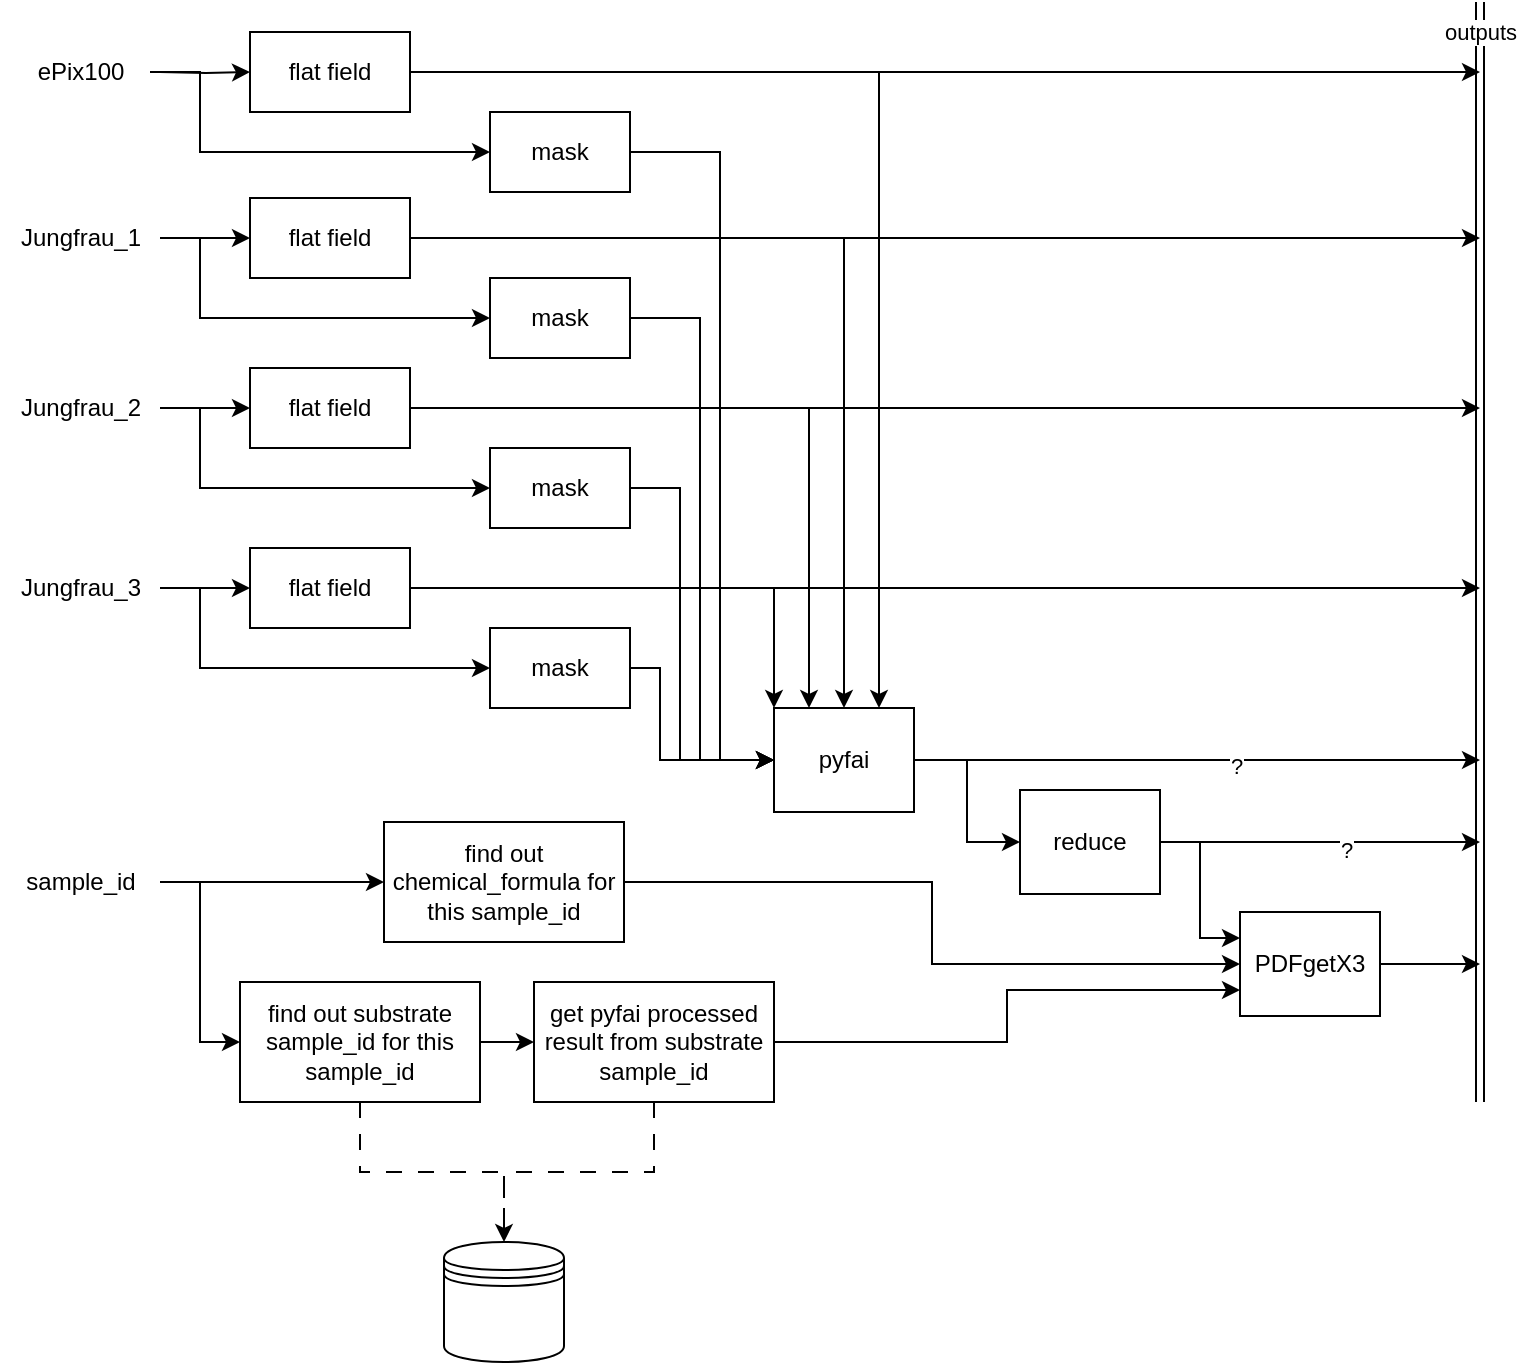 <mxfile version="21.5.1" type="github">
  <diagram name="Page-1" id="lhWWaMpEu8fQ6LXQEqeM">
    <mxGraphModel dx="1127" dy="686" grid="1" gridSize="10" guides="1" tooltips="1" connect="1" arrows="1" fold="1" page="1" pageScale="1" pageWidth="827" pageHeight="1169" math="0" shadow="0">
      <root>
        <mxCell id="0" />
        <mxCell id="1" parent="0" />
        <mxCell id="IkbrlV8vESrTVHvmI2JB-5" value="" style="edgeStyle=orthogonalEdgeStyle;rounded=0;orthogonalLoop=1;jettySize=auto;html=1;" parent="1" source="IkbrlV8vESrTVHvmI2JB-1" target="IkbrlV8vESrTVHvmI2JB-4" edge="1">
          <mxGeometry relative="1" as="geometry" />
        </mxCell>
        <mxCell id="YUZyJieERLatUHZrbaA8-7" style="edgeStyle=orthogonalEdgeStyle;rounded=0;orthogonalLoop=1;jettySize=auto;html=1;entryX=0;entryY=0.5;entryDx=0;entryDy=0;" edge="1" parent="1" source="IkbrlV8vESrTVHvmI2JB-1" target="IkbrlV8vESrTVHvmI2JB-10">
          <mxGeometry relative="1" as="geometry">
            <Array as="points">
              <mxPoint x="110" y="128" />
              <mxPoint x="110" y="168" />
            </Array>
          </mxGeometry>
        </mxCell>
        <mxCell id="IkbrlV8vESrTVHvmI2JB-1" value="Jungfrau_1" style="text;html=1;align=center;verticalAlign=middle;resizable=0;points=[];autosize=1;strokeColor=none;fillColor=none;" parent="1" vertex="1">
          <mxGeometry x="10" y="113" width="80" height="30" as="geometry" />
        </mxCell>
        <mxCell id="IkbrlV8vESrTVHvmI2JB-7" value="" style="edgeStyle=orthogonalEdgeStyle;rounded=0;orthogonalLoop=1;jettySize=auto;html=1;" parent="1" source="IkbrlV8vESrTVHvmI2JB-2" target="IkbrlV8vESrTVHvmI2JB-6" edge="1">
          <mxGeometry relative="1" as="geometry" />
        </mxCell>
        <mxCell id="YUZyJieERLatUHZrbaA8-8" style="edgeStyle=orthogonalEdgeStyle;rounded=0;orthogonalLoop=1;jettySize=auto;html=1;entryX=0;entryY=0.5;entryDx=0;entryDy=0;" edge="1" parent="1" source="IkbrlV8vESrTVHvmI2JB-2" target="IkbrlV8vESrTVHvmI2JB-11">
          <mxGeometry relative="1" as="geometry">
            <Array as="points">
              <mxPoint x="110" y="213" />
              <mxPoint x="110" y="253" />
            </Array>
          </mxGeometry>
        </mxCell>
        <mxCell id="IkbrlV8vESrTVHvmI2JB-2" value="Jungfrau_2" style="text;html=1;align=center;verticalAlign=middle;resizable=0;points=[];autosize=1;strokeColor=none;fillColor=none;" parent="1" vertex="1">
          <mxGeometry x="10" y="198" width="80" height="30" as="geometry" />
        </mxCell>
        <mxCell id="IkbrlV8vESrTVHvmI2JB-9" value="" style="edgeStyle=orthogonalEdgeStyle;rounded=0;orthogonalLoop=1;jettySize=auto;html=1;" parent="1" source="IkbrlV8vESrTVHvmI2JB-3" target="IkbrlV8vESrTVHvmI2JB-8" edge="1">
          <mxGeometry relative="1" as="geometry" />
        </mxCell>
        <mxCell id="YUZyJieERLatUHZrbaA8-9" style="edgeStyle=orthogonalEdgeStyle;rounded=0;orthogonalLoop=1;jettySize=auto;html=1;entryX=0;entryY=0.5;entryDx=0;entryDy=0;" edge="1" parent="1" source="IkbrlV8vESrTVHvmI2JB-3" target="IkbrlV8vESrTVHvmI2JB-12">
          <mxGeometry relative="1" as="geometry">
            <Array as="points">
              <mxPoint x="110" y="303" />
              <mxPoint x="110" y="343" />
            </Array>
          </mxGeometry>
        </mxCell>
        <mxCell id="IkbrlV8vESrTVHvmI2JB-3" value="Jungfrau_3" style="text;html=1;align=center;verticalAlign=middle;resizable=0;points=[];autosize=1;strokeColor=none;fillColor=none;" parent="1" vertex="1">
          <mxGeometry x="10" y="288" width="80" height="30" as="geometry" />
        </mxCell>
        <mxCell id="YUZyJieERLatUHZrbaA8-16" style="edgeStyle=orthogonalEdgeStyle;rounded=0;orthogonalLoop=1;jettySize=auto;html=1;entryX=0.5;entryY=0;entryDx=0;entryDy=0;" edge="1" parent="1" source="IkbrlV8vESrTVHvmI2JB-4" target="IkbrlV8vESrTVHvmI2JB-17">
          <mxGeometry relative="1" as="geometry" />
        </mxCell>
        <mxCell id="YUZyJieERLatUHZrbaA8-26" style="edgeStyle=orthogonalEdgeStyle;rounded=0;orthogonalLoop=1;jettySize=auto;html=1;" edge="1" parent="1" source="IkbrlV8vESrTVHvmI2JB-4">
          <mxGeometry relative="1" as="geometry">
            <mxPoint x="750" y="128" as="targetPoint" />
          </mxGeometry>
        </mxCell>
        <mxCell id="IkbrlV8vESrTVHvmI2JB-4" value="flat field" style="rounded=0;whiteSpace=wrap;html=1;" parent="1" vertex="1">
          <mxGeometry x="135" y="108" width="80" height="40" as="geometry" />
        </mxCell>
        <mxCell id="YUZyJieERLatUHZrbaA8-17" style="edgeStyle=orthogonalEdgeStyle;rounded=0;orthogonalLoop=1;jettySize=auto;html=1;entryX=0.25;entryY=0;entryDx=0;entryDy=0;" edge="1" parent="1" source="IkbrlV8vESrTVHvmI2JB-6" target="IkbrlV8vESrTVHvmI2JB-17">
          <mxGeometry relative="1" as="geometry" />
        </mxCell>
        <mxCell id="YUZyJieERLatUHZrbaA8-27" style="edgeStyle=orthogonalEdgeStyle;rounded=0;orthogonalLoop=1;jettySize=auto;html=1;" edge="1" parent="1" source="IkbrlV8vESrTVHvmI2JB-6">
          <mxGeometry relative="1" as="geometry">
            <mxPoint x="750" y="213" as="targetPoint" />
          </mxGeometry>
        </mxCell>
        <mxCell id="IkbrlV8vESrTVHvmI2JB-6" value="flat field" style="rounded=0;whiteSpace=wrap;html=1;" parent="1" vertex="1">
          <mxGeometry x="135" y="193" width="80" height="40" as="geometry" />
        </mxCell>
        <mxCell id="YUZyJieERLatUHZrbaA8-18" style="edgeStyle=orthogonalEdgeStyle;rounded=0;orthogonalLoop=1;jettySize=auto;html=1;entryX=0;entryY=0;entryDx=0;entryDy=0;" edge="1" parent="1" source="IkbrlV8vESrTVHvmI2JB-8" target="IkbrlV8vESrTVHvmI2JB-17">
          <mxGeometry relative="1" as="geometry" />
        </mxCell>
        <mxCell id="YUZyJieERLatUHZrbaA8-28" style="edgeStyle=orthogonalEdgeStyle;rounded=0;orthogonalLoop=1;jettySize=auto;html=1;" edge="1" parent="1" source="IkbrlV8vESrTVHvmI2JB-8">
          <mxGeometry relative="1" as="geometry">
            <mxPoint x="750" y="303" as="targetPoint" />
          </mxGeometry>
        </mxCell>
        <mxCell id="IkbrlV8vESrTVHvmI2JB-8" value="flat field" style="rounded=0;whiteSpace=wrap;html=1;" parent="1" vertex="1">
          <mxGeometry x="135" y="283" width="80" height="40" as="geometry" />
        </mxCell>
        <mxCell id="YUZyJieERLatUHZrbaA8-13" style="edgeStyle=orthogonalEdgeStyle;rounded=0;orthogonalLoop=1;jettySize=auto;html=1;entryX=0;entryY=0.5;entryDx=0;entryDy=0;" edge="1" parent="1" source="IkbrlV8vESrTVHvmI2JB-10" target="IkbrlV8vESrTVHvmI2JB-17">
          <mxGeometry relative="1" as="geometry">
            <Array as="points">
              <mxPoint x="360" y="168" />
              <mxPoint x="360" y="389" />
            </Array>
          </mxGeometry>
        </mxCell>
        <mxCell id="IkbrlV8vESrTVHvmI2JB-10" value="mask" style="rounded=0;whiteSpace=wrap;html=1;" parent="1" vertex="1">
          <mxGeometry x="255" y="148" width="70" height="40" as="geometry" />
        </mxCell>
        <mxCell id="YUZyJieERLatUHZrbaA8-12" style="edgeStyle=orthogonalEdgeStyle;rounded=0;orthogonalLoop=1;jettySize=auto;html=1;entryX=0;entryY=0.5;entryDx=0;entryDy=0;" edge="1" parent="1" source="IkbrlV8vESrTVHvmI2JB-11" target="IkbrlV8vESrTVHvmI2JB-17">
          <mxGeometry relative="1" as="geometry">
            <Array as="points">
              <mxPoint x="350" y="253" />
              <mxPoint x="350" y="389" />
            </Array>
          </mxGeometry>
        </mxCell>
        <mxCell id="IkbrlV8vESrTVHvmI2JB-11" value="mask" style="rounded=0;whiteSpace=wrap;html=1;" parent="1" vertex="1">
          <mxGeometry x="255" y="233" width="70" height="40" as="geometry" />
        </mxCell>
        <mxCell id="YUZyJieERLatUHZrbaA8-11" style="edgeStyle=orthogonalEdgeStyle;rounded=0;orthogonalLoop=1;jettySize=auto;html=1;entryX=0;entryY=0.5;entryDx=0;entryDy=0;" edge="1" parent="1" source="IkbrlV8vESrTVHvmI2JB-12" target="IkbrlV8vESrTVHvmI2JB-17">
          <mxGeometry relative="1" as="geometry">
            <Array as="points">
              <mxPoint x="340" y="343" />
              <mxPoint x="340" y="389" />
            </Array>
          </mxGeometry>
        </mxCell>
        <mxCell id="IkbrlV8vESrTVHvmI2JB-12" value="mask" style="rounded=0;whiteSpace=wrap;html=1;" parent="1" vertex="1">
          <mxGeometry x="255" y="323" width="70" height="40" as="geometry" />
        </mxCell>
        <mxCell id="YUZyJieERLatUHZrbaA8-4" style="edgeStyle=orthogonalEdgeStyle;rounded=0;orthogonalLoop=1;jettySize=auto;html=1;entryX=0;entryY=0.5;entryDx=0;entryDy=0;" edge="1" parent="1" source="IkbrlV8vESrTVHvmI2JB-17" target="YUZyJieERLatUHZrbaA8-1">
          <mxGeometry relative="1" as="geometry" />
        </mxCell>
        <mxCell id="YUZyJieERLatUHZrbaA8-5" style="edgeStyle=orthogonalEdgeStyle;rounded=0;orthogonalLoop=1;jettySize=auto;html=1;" edge="1" parent="1" source="IkbrlV8vESrTVHvmI2JB-17">
          <mxGeometry relative="1" as="geometry">
            <mxPoint x="750" y="389" as="targetPoint" />
          </mxGeometry>
        </mxCell>
        <mxCell id="YUZyJieERLatUHZrbaA8-22" value="&lt;div&gt;?&lt;/div&gt;" style="edgeLabel;html=1;align=center;verticalAlign=middle;resizable=0;points=[];" vertex="1" connectable="0" parent="YUZyJieERLatUHZrbaA8-5">
          <mxGeometry x="0.139" y="-2" relative="1" as="geometry">
            <mxPoint as="offset" />
          </mxGeometry>
        </mxCell>
        <mxCell id="IkbrlV8vESrTVHvmI2JB-17" value="pyfai" style="rounded=0;whiteSpace=wrap;html=1;" parent="1" vertex="1">
          <mxGeometry x="397" y="363" width="70" height="52" as="geometry" />
        </mxCell>
        <mxCell id="IkbrlV8vESrTVHvmI2JB-30" value="" style="shape=link;html=1;rounded=0;" parent="1" edge="1">
          <mxGeometry width="100" relative="1" as="geometry">
            <mxPoint x="750" y="560" as="sourcePoint" />
            <mxPoint x="750" y="10" as="targetPoint" />
          </mxGeometry>
        </mxCell>
        <mxCell id="IkbrlV8vESrTVHvmI2JB-33" value="outputs" style="edgeLabel;html=1;align=center;verticalAlign=middle;resizable=0;points=[];" parent="IkbrlV8vESrTVHvmI2JB-30" vertex="1" connectable="0">
          <mxGeometry x="0.946" y="-3" relative="1" as="geometry">
            <mxPoint x="-3" as="offset" />
          </mxGeometry>
        </mxCell>
        <mxCell id="YUZyJieERLatUHZrbaA8-6" style="edgeStyle=orthogonalEdgeStyle;rounded=0;orthogonalLoop=1;jettySize=auto;html=1;entryX=0;entryY=0.5;entryDx=0;entryDy=0;" edge="1" parent="1" source="IkbrlV8vESrTVHvmI2JB-34" target="IkbrlV8vESrTVHvmI2JB-38">
          <mxGeometry relative="1" as="geometry">
            <Array as="points">
              <mxPoint x="110" y="45" />
              <mxPoint x="110" y="85" />
            </Array>
          </mxGeometry>
        </mxCell>
        <mxCell id="IkbrlV8vESrTVHvmI2JB-34" value="ePix100" style="text;html=1;align=center;verticalAlign=middle;resizable=0;points=[];autosize=1;strokeColor=none;fillColor=none;" parent="1" vertex="1">
          <mxGeometry x="15" y="30" width="70" height="30" as="geometry" />
        </mxCell>
        <mxCell id="IkbrlV8vESrTVHvmI2JB-35" value="" style="edgeStyle=orthogonalEdgeStyle;rounded=0;orthogonalLoop=1;jettySize=auto;html=1;" parent="1" target="IkbrlV8vESrTVHvmI2JB-37" edge="1">
          <mxGeometry relative="1" as="geometry">
            <mxPoint x="90" y="45" as="sourcePoint" />
          </mxGeometry>
        </mxCell>
        <mxCell id="YUZyJieERLatUHZrbaA8-15" style="edgeStyle=orthogonalEdgeStyle;rounded=0;orthogonalLoop=1;jettySize=auto;html=1;entryX=0.75;entryY=0;entryDx=0;entryDy=0;" edge="1" parent="1" source="IkbrlV8vESrTVHvmI2JB-37" target="IkbrlV8vESrTVHvmI2JB-17">
          <mxGeometry relative="1" as="geometry" />
        </mxCell>
        <mxCell id="YUZyJieERLatUHZrbaA8-25" style="edgeStyle=orthogonalEdgeStyle;rounded=0;orthogonalLoop=1;jettySize=auto;html=1;" edge="1" parent="1" source="IkbrlV8vESrTVHvmI2JB-37">
          <mxGeometry relative="1" as="geometry">
            <mxPoint x="750" y="45" as="targetPoint" />
          </mxGeometry>
        </mxCell>
        <mxCell id="IkbrlV8vESrTVHvmI2JB-37" value="flat field" style="rounded=0;whiteSpace=wrap;html=1;" parent="1" vertex="1">
          <mxGeometry x="135" y="25" width="80" height="40" as="geometry" />
        </mxCell>
        <mxCell id="YUZyJieERLatUHZrbaA8-14" style="edgeStyle=orthogonalEdgeStyle;rounded=0;orthogonalLoop=1;jettySize=auto;html=1;entryX=0;entryY=0.5;entryDx=0;entryDy=0;" edge="1" parent="1" source="IkbrlV8vESrTVHvmI2JB-38" target="IkbrlV8vESrTVHvmI2JB-17">
          <mxGeometry relative="1" as="geometry">
            <Array as="points">
              <mxPoint x="370" y="85" />
              <mxPoint x="370" y="389" />
            </Array>
          </mxGeometry>
        </mxCell>
        <mxCell id="IkbrlV8vESrTVHvmI2JB-38" value="mask" style="rounded=0;whiteSpace=wrap;html=1;" parent="1" vertex="1">
          <mxGeometry x="255" y="65" width="70" height="40" as="geometry" />
        </mxCell>
        <mxCell id="PfKu16TSMddH5ulJ7kb4-11" value="" style="edgeStyle=orthogonalEdgeStyle;rounded=0;orthogonalLoop=1;jettySize=auto;html=1;" parent="1" source="IkbrlV8vESrTVHvmI2JB-44" target="PfKu16TSMddH5ulJ7kb4-9" edge="1">
          <mxGeometry relative="1" as="geometry" />
        </mxCell>
        <mxCell id="PfKu16TSMddH5ulJ7kb4-12" style="edgeStyle=orthogonalEdgeStyle;rounded=0;orthogonalLoop=1;jettySize=auto;html=1;entryX=0;entryY=0.5;entryDx=0;entryDy=0;" parent="1" source="IkbrlV8vESrTVHvmI2JB-44" target="PfKu16TSMddH5ulJ7kb4-2" edge="1">
          <mxGeometry relative="1" as="geometry" />
        </mxCell>
        <mxCell id="IkbrlV8vESrTVHvmI2JB-44" value="sample_id" style="text;html=1;align=center;verticalAlign=middle;resizable=0;points=[];autosize=1;strokeColor=none;fillColor=none;" parent="1" vertex="1">
          <mxGeometry x="10" y="435" width="80" height="30" as="geometry" />
        </mxCell>
        <mxCell id="IkbrlV8vESrTVHvmI2JB-47" value="" style="shape=datastore;whiteSpace=wrap;html=1;" parent="1" vertex="1">
          <mxGeometry x="232" y="630" width="60" height="60" as="geometry" />
        </mxCell>
        <mxCell id="YUZyJieERLatUHZrbaA8-21" style="edgeStyle=orthogonalEdgeStyle;rounded=0;orthogonalLoop=1;jettySize=auto;html=1;" edge="1" parent="1" source="PfKu16TSMddH5ulJ7kb4-1">
          <mxGeometry relative="1" as="geometry">
            <mxPoint x="750" y="491" as="targetPoint" />
          </mxGeometry>
        </mxCell>
        <mxCell id="PfKu16TSMddH5ulJ7kb4-1" value="PDFgetX3" style="rounded=0;whiteSpace=wrap;html=1;" parent="1" vertex="1">
          <mxGeometry x="630" y="465" width="70" height="52" as="geometry" />
        </mxCell>
        <mxCell id="PfKu16TSMddH5ulJ7kb4-8" value="" style="edgeStyle=orthogonalEdgeStyle;rounded=0;orthogonalLoop=1;jettySize=auto;html=1;" parent="1" source="PfKu16TSMddH5ulJ7kb4-2" target="PfKu16TSMddH5ulJ7kb4-5" edge="1">
          <mxGeometry relative="1" as="geometry" />
        </mxCell>
        <mxCell id="PfKu16TSMddH5ulJ7kb4-15" style="edgeStyle=orthogonalEdgeStyle;rounded=0;orthogonalLoop=1;jettySize=auto;html=1;exitX=0.5;exitY=1;exitDx=0;exitDy=0;dashed=1;dashPattern=8 8;endArrow=none;endFill=0;" parent="1" source="PfKu16TSMddH5ulJ7kb4-2" target="IkbrlV8vESrTVHvmI2JB-47" edge="1">
          <mxGeometry relative="1" as="geometry" />
        </mxCell>
        <mxCell id="PfKu16TSMddH5ulJ7kb4-2" value="find out substrate sample_id for this sample_id" style="rounded=0;whiteSpace=wrap;html=1;" parent="1" vertex="1">
          <mxGeometry x="130" y="500" width="120" height="60" as="geometry" />
        </mxCell>
        <mxCell id="YUZyJieERLatUHZrbaA8-19" style="edgeStyle=orthogonalEdgeStyle;rounded=0;orthogonalLoop=1;jettySize=auto;html=1;entryX=0;entryY=0.75;entryDx=0;entryDy=0;" edge="1" parent="1" source="PfKu16TSMddH5ulJ7kb4-5" target="PfKu16TSMddH5ulJ7kb4-1">
          <mxGeometry relative="1" as="geometry" />
        </mxCell>
        <mxCell id="YUZyJieERLatUHZrbaA8-29" style="edgeStyle=orthogonalEdgeStyle;rounded=0;orthogonalLoop=1;jettySize=auto;html=1;exitX=0.5;exitY=1;exitDx=0;exitDy=0;entryX=0.5;entryY=0;entryDx=0;entryDy=0;dashed=1;dashPattern=8 8;" edge="1" parent="1" source="PfKu16TSMddH5ulJ7kb4-5" target="IkbrlV8vESrTVHvmI2JB-47">
          <mxGeometry relative="1" as="geometry" />
        </mxCell>
        <mxCell id="PfKu16TSMddH5ulJ7kb4-5" value="get pyfai processed result from substrate sample_id" style="rounded=0;whiteSpace=wrap;html=1;" parent="1" vertex="1">
          <mxGeometry x="277" y="500" width="120" height="60" as="geometry" />
        </mxCell>
        <mxCell id="YUZyJieERLatUHZrbaA8-20" style="edgeStyle=orthogonalEdgeStyle;rounded=0;orthogonalLoop=1;jettySize=auto;html=1;entryX=0;entryY=0.5;entryDx=0;entryDy=0;" edge="1" parent="1" source="PfKu16TSMddH5ulJ7kb4-9" target="PfKu16TSMddH5ulJ7kb4-1">
          <mxGeometry relative="1" as="geometry" />
        </mxCell>
        <mxCell id="PfKu16TSMddH5ulJ7kb4-9" value="find out chemical_formula for this sample_id" style="rounded=0;whiteSpace=wrap;html=1;" parent="1" vertex="1">
          <mxGeometry x="202" y="420" width="120" height="60" as="geometry" />
        </mxCell>
        <mxCell id="YUZyJieERLatUHZrbaA8-3" style="edgeStyle=orthogonalEdgeStyle;rounded=0;orthogonalLoop=1;jettySize=auto;html=1;entryX=0;entryY=0.25;entryDx=0;entryDy=0;" edge="1" parent="1" source="YUZyJieERLatUHZrbaA8-1" target="PfKu16TSMddH5ulJ7kb4-1">
          <mxGeometry relative="1" as="geometry" />
        </mxCell>
        <mxCell id="YUZyJieERLatUHZrbaA8-23" style="edgeStyle=orthogonalEdgeStyle;rounded=0;orthogonalLoop=1;jettySize=auto;html=1;" edge="1" parent="1" source="YUZyJieERLatUHZrbaA8-1">
          <mxGeometry relative="1" as="geometry">
            <mxPoint x="750" y="430" as="targetPoint" />
          </mxGeometry>
        </mxCell>
        <mxCell id="YUZyJieERLatUHZrbaA8-24" value="?" style="edgeLabel;html=1;align=center;verticalAlign=middle;resizable=0;points=[];" vertex="1" connectable="0" parent="YUZyJieERLatUHZrbaA8-23">
          <mxGeometry x="0.165" y="-3" relative="1" as="geometry">
            <mxPoint as="offset" />
          </mxGeometry>
        </mxCell>
        <mxCell id="YUZyJieERLatUHZrbaA8-1" value="reduce" style="rounded=0;whiteSpace=wrap;html=1;" vertex="1" parent="1">
          <mxGeometry x="520" y="404" width="70" height="52" as="geometry" />
        </mxCell>
      </root>
    </mxGraphModel>
  </diagram>
</mxfile>
